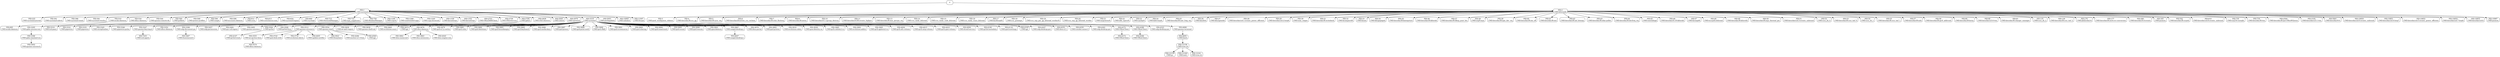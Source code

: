 digraph proc_tree {
  node [shape=box, style=rounded];
  "0" -> "1";
  "1" [label="PID:1\nCMD:systemd"];
  "0" -> "2";
  "2" [label="PID:2\nCMD:kthreadd"];
  "1" -> "225";
  "225" [label="PID:225\nCMD:systemd-journal"];
  "1" -> "301";
  "301" [label="PID:301\nCMD:systemd-udevd"];
  "1" -> "388";
  "388" [label="PID:388\nCMD:systemd-oomd"];
  "1" -> "391";
  "391" [label="PID:391\nCMD:systemd-resolve"];
  "1" -> "533";
  "533" [label="PID:533\nCMD:avahi-daemon"];
  "1" -> "534";
  "534" [label="PID:534\nCMD:dbus-daemon"];
  "1" -> "544";
  "544" [label="PID:544\nCMD:gnome-remote-de"];
  "1" -> "560";
  "560" [label="PID:560\nCMD:polkitd"];
  "1" -> "568";
  "568" [label="PID:568\nCMD:power-profiles-"];
  "1" -> "596";
  "596" [label="PID:596\nCMD:snapd"];
  "1" -> "598";
  "598" [label="PID:598\nCMD:accounts-daemon"];
  "1" -> "612";
  "612" [label="PID:612\nCMD:cron"];
  "1" -> "613";
  "613" [label="PID:613\nCMD:switcheroo-cont"];
  "1" -> "624";
  "624" [label="PID:624\nCMD:systemd-logind"];
  "1" -> "669";
  "669" [label="PID:669\nCMD:rsyslogd"];
  "1" -> "715";
  "715" [label="PID:715\nCMD:NetworkManager"];
  "1" -> "723";
  "723" [label="PID:723\nCMD:wpa_supplicant"];
  "1" -> "759";
  "759" [label="PID:759\nCMD:ModemManager"];
  "1" -> "1246";
  "1246" [label="PID:1246\nCMD:cupsd"];
  "1" -> "1266";
  "1266" [label="PID:1266\nCMD:unattended-upgr"];
  "1" -> "1320";
  "1320" [label="PID:1320\nCMD:cups-browsed"];
  "1" -> "1339";
  "1339" [label="PID:1339\nCMD:kerneloops"];
  "1" -> "1352";
  "1352" [label="PID:1352\nCMD:kerneloops"];
  "1" -> "2753";
  "2753" [label="PID:2753\nCMD:VBoxDRMClient"];
  "1" -> "2758";
  "2758" [label="PID:2758\nCMD:VBoxService"];
  "1" -> "2768";
  "2768" [label="PID:2768\nCMD:gdm3"];
  "1" -> "2838";
  "2838" [label="PID:2838\nCMD:rtkit-daemon"];
  "1" -> "2940";
  "2940" [label="PID:2940\nCMD:colord"];
  "1" -> "2976";
  "2976" [label="PID:2976\nCMD:upowerd"];
  "1" -> "3318";
  "3318" [label="PID:3318\nCMD:systemd"];
  "1" -> "5003";
  "5003" [label="PID:5003\nCMD:packagekitd"];
  "1" -> "10995";
  "10995" [label="PID:10995\nCMD:udisksd"];
  "1" -> "11007";
  "11007" [label="PID:11007\nCMD:fwupd"];
  "2" -> "3";
  "3" [label="PID:3\nCMD:pool_workqueue_release"];
  "2" -> "4";
  "4" [label="PID:4\nCMD:kworker/R-rcu_gp"];
  "2" -> "5";
  "5" [label="PID:5\nCMD:kworker/R-sync_wq"];
  "2" -> "6";
  "6" [label="PID:6\nCMD:kworker/R-kvfree_rcu_reclaim"];
  "2" -> "7";
  "7" [label="PID:7\nCMD:kworker/R-slub_flushwq"];
  "2" -> "8";
  "8" [label="PID:8\nCMD:kworker/R-netns"];
  "2" -> "10";
  "10" [label="PID:10\nCMD:kworker/0:1-cgroup_destroy"];
  "2" -> "11";
  "11" [label="PID:11\nCMD:kworker/0:0H-events_highpri"];
  "2" -> "13";
  "13" [label="PID:13\nCMD:kworker/R-mm_percpu_wq"];
  "2" -> "14";
  "14" [label="PID:14\nCMD:rcu_tasks_kthread"];
  "2" -> "15";
  "15" [label="PID:15\nCMD:rcu_tasks_rude_kthread"];
  "2" -> "16";
  "16" [label="PID:16\nCMD:rcu_tasks_trace_kthread"];
  "2" -> "17";
  "17" [label="PID:17\nCMD:ksoftirqd/0"];
  "2" -> "18";
  "18" [label="PID:18\nCMD:rcu_preempt"];
  "2" -> "19";
  "19" [label="PID:19\nCMD:rcu_exp_par_gp_kthread_worker/0"];
  "2" -> "20";
  "20" [label="PID:20\nCMD:rcu_exp_gp_kthread_worker"];
  "2" -> "21";
  "21" [label="PID:21\nCMD:migration/0"];
  "2" -> "22";
  "22" [label="PID:22\nCMD:idle_inject/0"];
  "2" -> "23";
  "23" [label="PID:23\nCMD:cpuhp/0"];
  "2" -> "24";
  "24" [label="PID:24\nCMD:kdevtmpfs"];
  "2" -> "25";
  "25" [label="PID:25\nCMD:kworker/R-inet_frag_wq"];
  "2" -> "26";
  "26" [label="PID:26\nCMD:kauditd"];
  "2" -> "27";
  "27" [label="PID:27\nCMD:khungtaskd"];
  "2" -> "28";
  "28" [label="PID:28\nCMD:kworker/u4:1-events_power_efficient"];
  "2" -> "29";
  "29" [label="PID:29\nCMD:kworker/u4:2-loop6"];
  "2" -> "30";
  "30" [label="PID:30\nCMD:oom_reaper"];
  "2" -> "31";
  "31" [label="PID:31\nCMD:kworker/R-writeback"];
  "2" -> "32";
  "32" [label="PID:32\nCMD:kcompactd0"];
  "2" -> "33";
  "33" [label="PID:33\nCMD:ksmd"];
  "2" -> "34";
  "34" [label="PID:34\nCMD:khugepaged"];
  "2" -> "35";
  "35" [label="PID:35\nCMD:kworker/R-kintegrityd"];
  "2" -> "36";
  "36" [label="PID:36\nCMD:kworker/R-kblockd"];
  "2" -> "37";
  "37" [label="PID:37\nCMD:kworker/R-blkcg_punt_bio"];
  "2" -> "38";
  "38" [label="PID:38\nCMD:irq/9-acpi"];
  "2" -> "39";
  "39" [label="PID:39\nCMD:kworker/R-tpm_dev_wq"];
  "2" -> "40";
  "40" [label="PID:40\nCMD:kworker/R-ata_sff"];
  "2" -> "41";
  "41" [label="PID:41\nCMD:kworker/R-md"];
  "2" -> "42";
  "42" [label="PID:42\nCMD:kworker/R-md_bitmap"];
  "2" -> "43";
  "43" [label="PID:43\nCMD:kworker/R-edac-poller"];
  "2" -> "44";
  "44" [label="PID:44\nCMD:kworker/R-devfreq_wq"];
  "2" -> "45";
  "45" [label="PID:45\nCMD:watchdogd"];
  "2" -> "46";
  "46" [label="PID:46\nCMD:kworker/0:1H-kblockd"];
  "2" -> "47";
  "47" [label="PID:47\nCMD:kswapd0"];
  "2" -> "48";
  "48" [label="PID:48\nCMD:ecryptfs-kthread"];
  "2" -> "49";
  "49" [label="PID:49\nCMD:kworker/R-kthrotld"];
  "2" -> "50";
  "50" [label="PID:50\nCMD:kworker/R-acpi_thermal_pm"];
  "2" -> "51";
  "51" [label="PID:51\nCMD:kworker/u4:3-events_unbound"];
  "2" -> "52";
  "52" [label="PID:52\nCMD:scsi_eh_0"];
  "2" -> "53";
  "53" [label="PID:53\nCMD:kworker/R-scsi_tmf_0"];
  "2" -> "54";
  "54" [label="PID:54\nCMD:scsi_eh_1"];
  "2" -> "55";
  "55" [label="PID:55\nCMD:kworker/R-scsi_tmf_1"];
  "2" -> "57";
  "57" [label="PID:57\nCMD:kworker/R-mld"];
  "2" -> "58";
  "58" [label="PID:58\nCMD:kworker/R-ipv6_addrconf"];
  "2" -> "66";
  "66" [label="PID:66\nCMD:kworker/R-kstrp"];
  "2" -> "68";
  "68" [label="PID:68\nCMD:kworker/u5:0-ttm"];
  "2" -> "81";
  "81" [label="PID:81\nCMD:kworker/R-charger_manager"];
  "2" -> "135";
  "135" [label="PID:135\nCMD:scsi_eh_2"];
  "2" -> "136";
  "136" [label="PID:136\nCMD:kworker/R-scsi_tmf_2"];
  "2" -> "176";
  "176" [label="PID:176\nCMD:jbd2/sda2-8"];
  "2" -> "177";
  "177" [label="PID:177\nCMD:kworker/R-ext4-rsv-conversion"];
  "2" -> "266";
  "266" [label="PID:266\nCMD:kworker/0:4-events"];
  "2" -> "345";
  "345" [label="PID:345\nCMD:psimon"];
  "2" -> "542";
  "542" [label="PID:542\nCMD:kworker/R-cryptd"];
  "2" -> "610";
  "610" [label="PID:610\nCMD:kworker/u4:6-events_unbound"];
  "2" -> "730";
  "730" [label="PID:730\nCMD:irq/18-vmwgfx"];
  "2" -> "734";
  "734" [label="PID:734\nCMD:kworker/R-ttm"];
  "2" -> "2504";
  "2504" [label="PID:2504\nCMD:kworker/R-iprt-VBoxWQueue"];
  "2" -> "3192";
  "3192" [label="PID:3192\nCMD:kworker/u5:1-ttm"];
  "2" -> "5841";
  "5841" [label="PID:5841\nCMD:kworker/0:0"];
  "2" -> "10850";
  "10850" [label="PID:10850\nCMD:kworker/u4:0-events_unbound"];
  "2" -> "10851";
  "10851" [label="PID:10851\nCMD:kworker/u4:4-loop7"];
  "2" -> "10852";
  "10852" [label="PID:10852\nCMD:kworker/u4:5-events_power_efficient"];
  "2" -> "10854";
  "10854" [label="PID:10854\nCMD:kworker/u4:7-loop6"];
  "2" -> "10855";
  "10855" [label="PID:10855\nCMD:kworker/u4:8"];
  "2" -> "10987";
  "10987" [label="PID:10987\nCMD:psimon"];
  "533" -> "695";
  "695" [label="PID:695\nCMD:avahi-daemon"];
  "2768" -> "3295";
  "3295" [label="PID:3295\nCMD:gdm-session-wor"];
  "3295" -> "3396";
  "3396" [label="PID:3396\nCMD:gdm-wayland-ses"];
  "3318" -> "3319";
  "3319" [label="PID:3319\nCMD:(sd-pam)"];
  "3318" -> "3332";
  "3332" [label="PID:3332\nCMD:pipewire"];
  "3318" -> "3335";
  "3335" [label="PID:3335\nCMD:pipewire"];
  "3318" -> "3345";
  "3345" [label="PID:3345\nCMD:wireplumber"];
  "3318" -> "3346";
  "3346" [label="PID:3346\nCMD:pipewire-pulse"];
  "3318" -> "3347";
  "3347" [label="PID:3347\nCMD:gnome-keyring-d"];
  "3318" -> "3352";
  "3352" [label="PID:3352\nCMD:dbus-daemon"];
  "3318" -> "3398";
  "3398" [label="PID:3398\nCMD:xdg-document-po"];
  "3318" -> "3457";
  "3457" [label="PID:3457\nCMD:xdg-permission-"];
  "3318" -> "3492";
  "3492" [label="PID:3492\nCMD:gcr-ssh-agent"];
  "3318" -> "3493";
  "3493" [label="PID:3493\nCMD:gnome-session-c"];
  "3318" -> "3500";
  "3500" [label="PID:3500\nCMD:gvfsd"];
  "3318" -> "3508";
  "3508" [label="PID:3508\nCMD:gvfsd-fuse"];
  "3318" -> "3512";
  "3512" [label="PID:3512\nCMD:gnome-session-b"];
  "3318" -> "3554";
  "3554" [label="PID:3554\nCMD:gnome-shell"];
  "3318" -> "3630";
  "3630" [label="PID:3630\nCMD:at-spi2-registr"];
  "3318" -> "3639";
  "3639" [label="PID:3639\nCMD:gnome-shell-cal"];
  "3318" -> "3665";
  "3665" [label="PID:3665\nCMD:evolution-sourc"];
  "3318" -> "3672";
  "3672" [label="PID:3672\nCMD:gjs"];
  "3318" -> "3676";
  "3676" [label="PID:3676\nCMD:ibus-daemon"];
  "3318" -> "3679";
  "3679" [label="PID:3679\nCMD:gsd-a11y-settin"];
  "3318" -> "3681";
  "3681" [label="PID:3681\nCMD:gsd-color"];
  "3318" -> "3682";
  "3682" [label="PID:3682\nCMD:gsd-datetime"];
  "3318" -> "3683";
  "3683" [label="PID:3683\nCMD:gsd-housekeepin"];
  "3318" -> "3685";
  "3685" [label="PID:3685\nCMD:gsd-keyboard"];
  "3318" -> "3686";
  "3686" [label="PID:3686\nCMD:gsd-media-keys"];
  "3318" -> "3687";
  "3687" [label="PID:3687\nCMD:gsd-power"];
  "3318" -> "3688";
  "3688" [label="PID:3688\nCMD:gsd-print-notif"];
  "3318" -> "3689";
  "3689" [label="PID:3689\nCMD:gsd-rfkill"];
  "3318" -> "3691";
  "3691" [label="PID:3691\nCMD:gsd-screensaver"];
  "3318" -> "3693";
  "3693" [label="PID:3693\nCMD:gsd-sharing"];
  "3318" -> "3694";
  "3694" [label="PID:3694\nCMD:gsd-smartcard"];
  "3318" -> "3695";
  "3695" [label="PID:3695\nCMD:gsd-sound"];
  "3318" -> "3696";
  "3696" [label="PID:3696\nCMD:gsd-wacom"];
  "3318" -> "3841";
  "3841" [label="PID:3841\nCMD:goa-daemon"];
  "3318" -> "3867";
  "3867" [label="PID:3867\nCMD:snapd-desktop-i"];
  "3318" -> "3879";
  "3879" [label="PID:3879\nCMD:ibus-portal"];
  "3318" -> "3892";
  "3892" [label="PID:3892\nCMD:gsd-printer"];
  "3318" -> "3916";
  "3916" [label="PID:3916\nCMD:evolution-calen"];
  "3318" -> "3938";
  "3938" [label="PID:3938\nCMD:goa-identity-se"];
  "3318" -> "3965";
  "3965" [label="PID:3965\nCMD:gvfs-udisks2-vo"];
  "3318" -> "3992";
  "3992" [label="PID:3992\nCMD:evolution-addre"];
  "3318" -> "3995";
  "3995" [label="PID:3995\nCMD:gvfs-gphoto2-vo"];
  "3318" -> "4004";
  "4004" [label="PID:4004\nCMD:gvfs-afc-volume"];
  "3318" -> "4015";
  "4015" [label="PID:4015\nCMD:gvfs-mtp-volume"];
  "3318" -> "4023";
  "4023" [label="PID:4023\nCMD:gvfs-goa-volume"];
  "3318" -> "4094";
  "4094" [label="PID:4094\nCMD:dconf-service"];
  "3318" -> "4106";
  "4106" [label="PID:4106\nCMD:gvfsd-metadata"];
  "3318" -> "4118";
  "4118" [label="PID:4118\nCMD:gsd-xsettings"];
  "3318" -> "4162";
  "4162" [label="PID:4162\nCMD:gjs"];
  "3318" -> "4207";
  "4207" [label="PID:4207\nCMD:xdg-desktop-por"];
  "3318" -> "4252";
  "4252" [label="PID:4252\nCMD:ibus-x11"];
  "3318" -> "4259";
  "4259" [label="PID:4259\nCMD:tracker-miner-f"];
  "3318" -> "4261";
  "4261" [label="PID:4261\nCMD:xdg-desktop-por"];
  "3318" -> "4272";
  "4272" [label="PID:4272\nCMD:VBoxClient"];
  "3318" -> "4298";
  "4298" [label="PID:4298\nCMD:VBoxClient"];
  "3318" -> "4323";
  "4323" [label="PID:4323\nCMD:xdg-desktop-por"];
  "3318" -> "4688";
  "4688" [label="PID:4688\nCMD:gnome-terminal-"];
  "3347" -> "7203";
  "7203" [label="PID:7203\nCMD:ssh-agent"];
  "3396" -> "3402";
  "3402" [label="PID:3402\nCMD:gnome-session-b"];
  "3398" -> "3467";
  "3467" [label="PID:3467\nCMD:fusermount3"];
  "3500" -> "4107";
  "4107" [label="PID:4107\nCMD:gvfsd-trash"];
  "3512" -> "3555";
  "3555" [label="PID:3555\nCMD:at-spi-bus-laun"];
  "3512" -> "3720";
  "3720" [label="PID:3720\nCMD:gsd-disk-utilit"];
  "3512" -> "3732";
  "3732" [label="PID:3732\nCMD:evolution-alarm"];
  "3512" -> "4405";
  "4405" [label="PID:4405\nCMD:update-notifier"];
  "3554" -> "3923";
  "3923" [label="PID:3923\nCMD:Xwayland"];
  "3554" -> "4266";
  "4266" [label="PID:4266\nCMD:mutter-x11-fram"];
  "3554" -> "4560";
  "4560" [label="PID:4560\nCMD:gjs"];
  "3555" -> "3574";
  "3574" [label="PID:3574\nCMD:dbus-daemon"];
  "3676" -> "3862";
  "3862" [label="PID:3862\nCMD:ibus-memconf"];
  "3676" -> "3863";
  "3863" [label="PID:3863\nCMD:ibus-extension-"];
  "3676" -> "4045";
  "4045" [label="PID:4045\nCMD:ibus-engine-sim"];
  "3867" -> "4007";
  "4007" [label="PID:4007\nCMD:snapd-desktop-i"];
  "4272" -> "4273";
  "4273" [label="PID:4273\nCMD:VBoxClient"];
  "4298" -> "4299";
  "4299" [label="PID:4299\nCMD:VBoxClient"];
  "4688" -> "4695";
  "4695" [label="PID:4695\nCMD:bash"];
  "4695" -> "12158";
  "12158" [label="PID:12158\nCMD:tree.sh"];
  "12158" -> "12159";
  "12159" [label="PID:12159\nCMD:ps"];
  "12158" -> "12160";
  "12160" [label="PID:12160\nCMD:awk"];
  "12158" -> "12161";
  "12161" [label="PID:12161\nCMD:tree.sh"];
}
